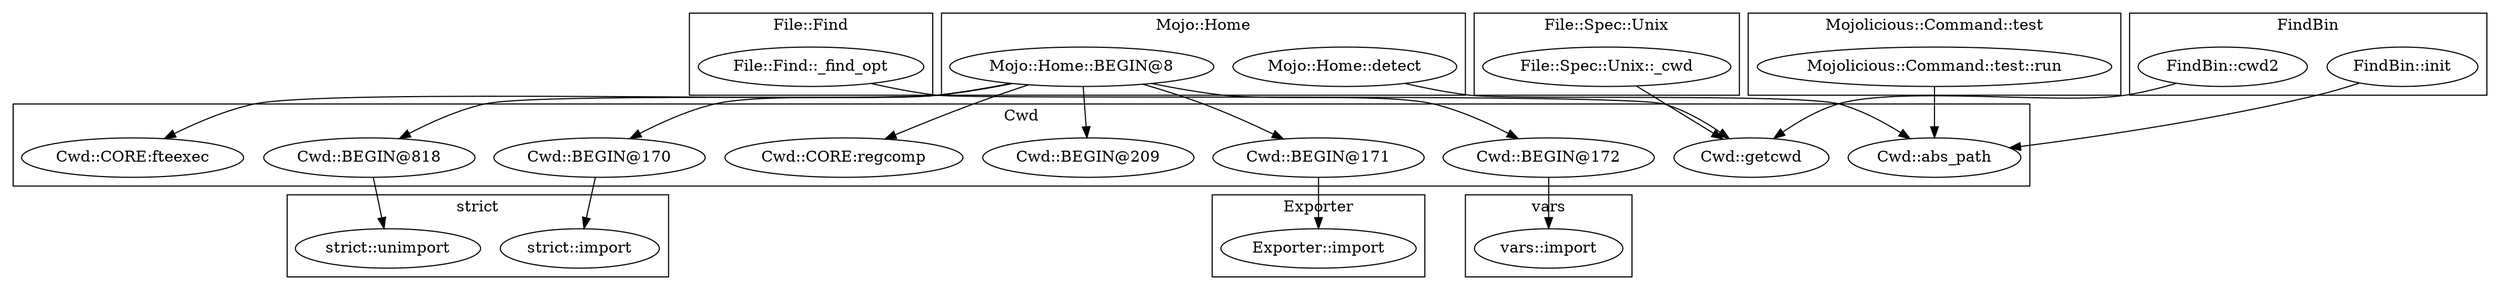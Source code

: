 digraph {
graph [overlap=false]
subgraph cluster_vars {
	label="vars";
	"vars::import";
}
subgraph cluster_strict {
	label="strict";
	"strict::import";
	"strict::unimport";
}
subgraph cluster_File_Find {
	label="File::Find";
	"File::Find::_find_opt";
}
subgraph cluster_Exporter {
	label="Exporter";
	"Exporter::import";
}
subgraph cluster_Mojo_Home {
	label="Mojo::Home";
	"Mojo::Home::detect";
	"Mojo::Home::BEGIN@8";
}
subgraph cluster_File_Spec_Unix {
	label="File::Spec::Unix";
	"File::Spec::Unix::_cwd";
}
subgraph cluster_Mojolicious_Command_test {
	label="Mojolicious::Command::test";
	"Mojolicious::Command::test::run";
}
subgraph cluster_FindBin {
	label="FindBin";
	"FindBin::cwd2";
	"FindBin::init";
}
subgraph cluster_Cwd {
	label="Cwd";
	"Cwd::BEGIN@818";
	"Cwd::BEGIN@170";
	"Cwd::CORE:fteexec";
	"Cwd::BEGIN@171";
	"Cwd::getcwd";
	"Cwd::BEGIN@209";
	"Cwd::CORE:regcomp";
	"Cwd::BEGIN@172";
	"Cwd::abs_path";
}
"Cwd::BEGIN@171" -> "Exporter::import";
"Mojo::Home::detect" -> "Cwd::abs_path";
"FindBin::init" -> "Cwd::abs_path";
"Mojolicious::Command::test::run" -> "Cwd::abs_path";
"Mojo::Home::BEGIN@8" -> "Cwd::BEGIN@209";
"Mojo::Home::BEGIN@8" -> "Cwd::CORE:fteexec";
"Mojo::Home::BEGIN@8" -> "Cwd::CORE:regcomp";
"Mojo::Home::BEGIN@8" -> "Cwd::BEGIN@818";
"Cwd::BEGIN@818" -> "strict::unimport";
"Mojo::Home::BEGIN@8" -> "Cwd::BEGIN@171";
"Mojo::Home::BEGIN@8" -> "Cwd::BEGIN@170";
"Cwd::BEGIN@172" -> "vars::import";
"File::Spec::Unix::_cwd" -> "Cwd::getcwd";
"FindBin::cwd2" -> "Cwd::getcwd";
"File::Find::_find_opt" -> "Cwd::getcwd";
"Mojo::Home::BEGIN@8" -> "Cwd::BEGIN@172";
"Cwd::BEGIN@170" -> "strict::import";
}
